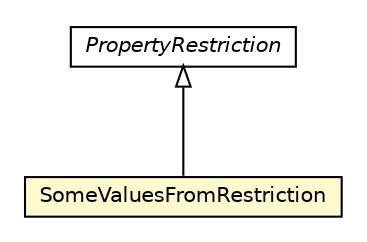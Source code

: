 #!/usr/local/bin/dot
#
# Class diagram 
# Generated by UMLGraph version R5_6-24-gf6e263 (http://www.umlgraph.org/)
#

digraph G {
	edge [fontname="Helvetica",fontsize=10,labelfontname="Helvetica",labelfontsize=10];
	node [fontname="Helvetica",fontsize=10,shape=plaintext];
	nodesep=0.25;
	ranksep=0.5;
	// org.universAAL.middleware.owl.SomeValuesFromRestriction
	c7704133 [label=<<table title="org.universAAL.middleware.owl.SomeValuesFromRestriction" border="0" cellborder="1" cellspacing="0" cellpadding="2" port="p" bgcolor="lemonChiffon" href="./SomeValuesFromRestriction.html">
		<tr><td><table border="0" cellspacing="0" cellpadding="1">
<tr><td align="center" balign="center"> SomeValuesFromRestriction </td></tr>
		</table></td></tr>
		</table>>, URL="./SomeValuesFromRestriction.html", fontname="Helvetica", fontcolor="black", fontsize=10.0];
	// org.universAAL.middleware.owl.PropertyRestriction
	c7704148 [label=<<table title="org.universAAL.middleware.owl.PropertyRestriction" border="0" cellborder="1" cellspacing="0" cellpadding="2" port="p" href="./PropertyRestriction.html">
		<tr><td><table border="0" cellspacing="0" cellpadding="1">
<tr><td align="center" balign="center"><font face="Helvetica-Oblique"> PropertyRestriction </font></td></tr>
		</table></td></tr>
		</table>>, URL="./PropertyRestriction.html", fontname="Helvetica", fontcolor="black", fontsize=10.0];
	//org.universAAL.middleware.owl.SomeValuesFromRestriction extends org.universAAL.middleware.owl.PropertyRestriction
	c7704148:p -> c7704133:p [dir=back,arrowtail=empty];
}

